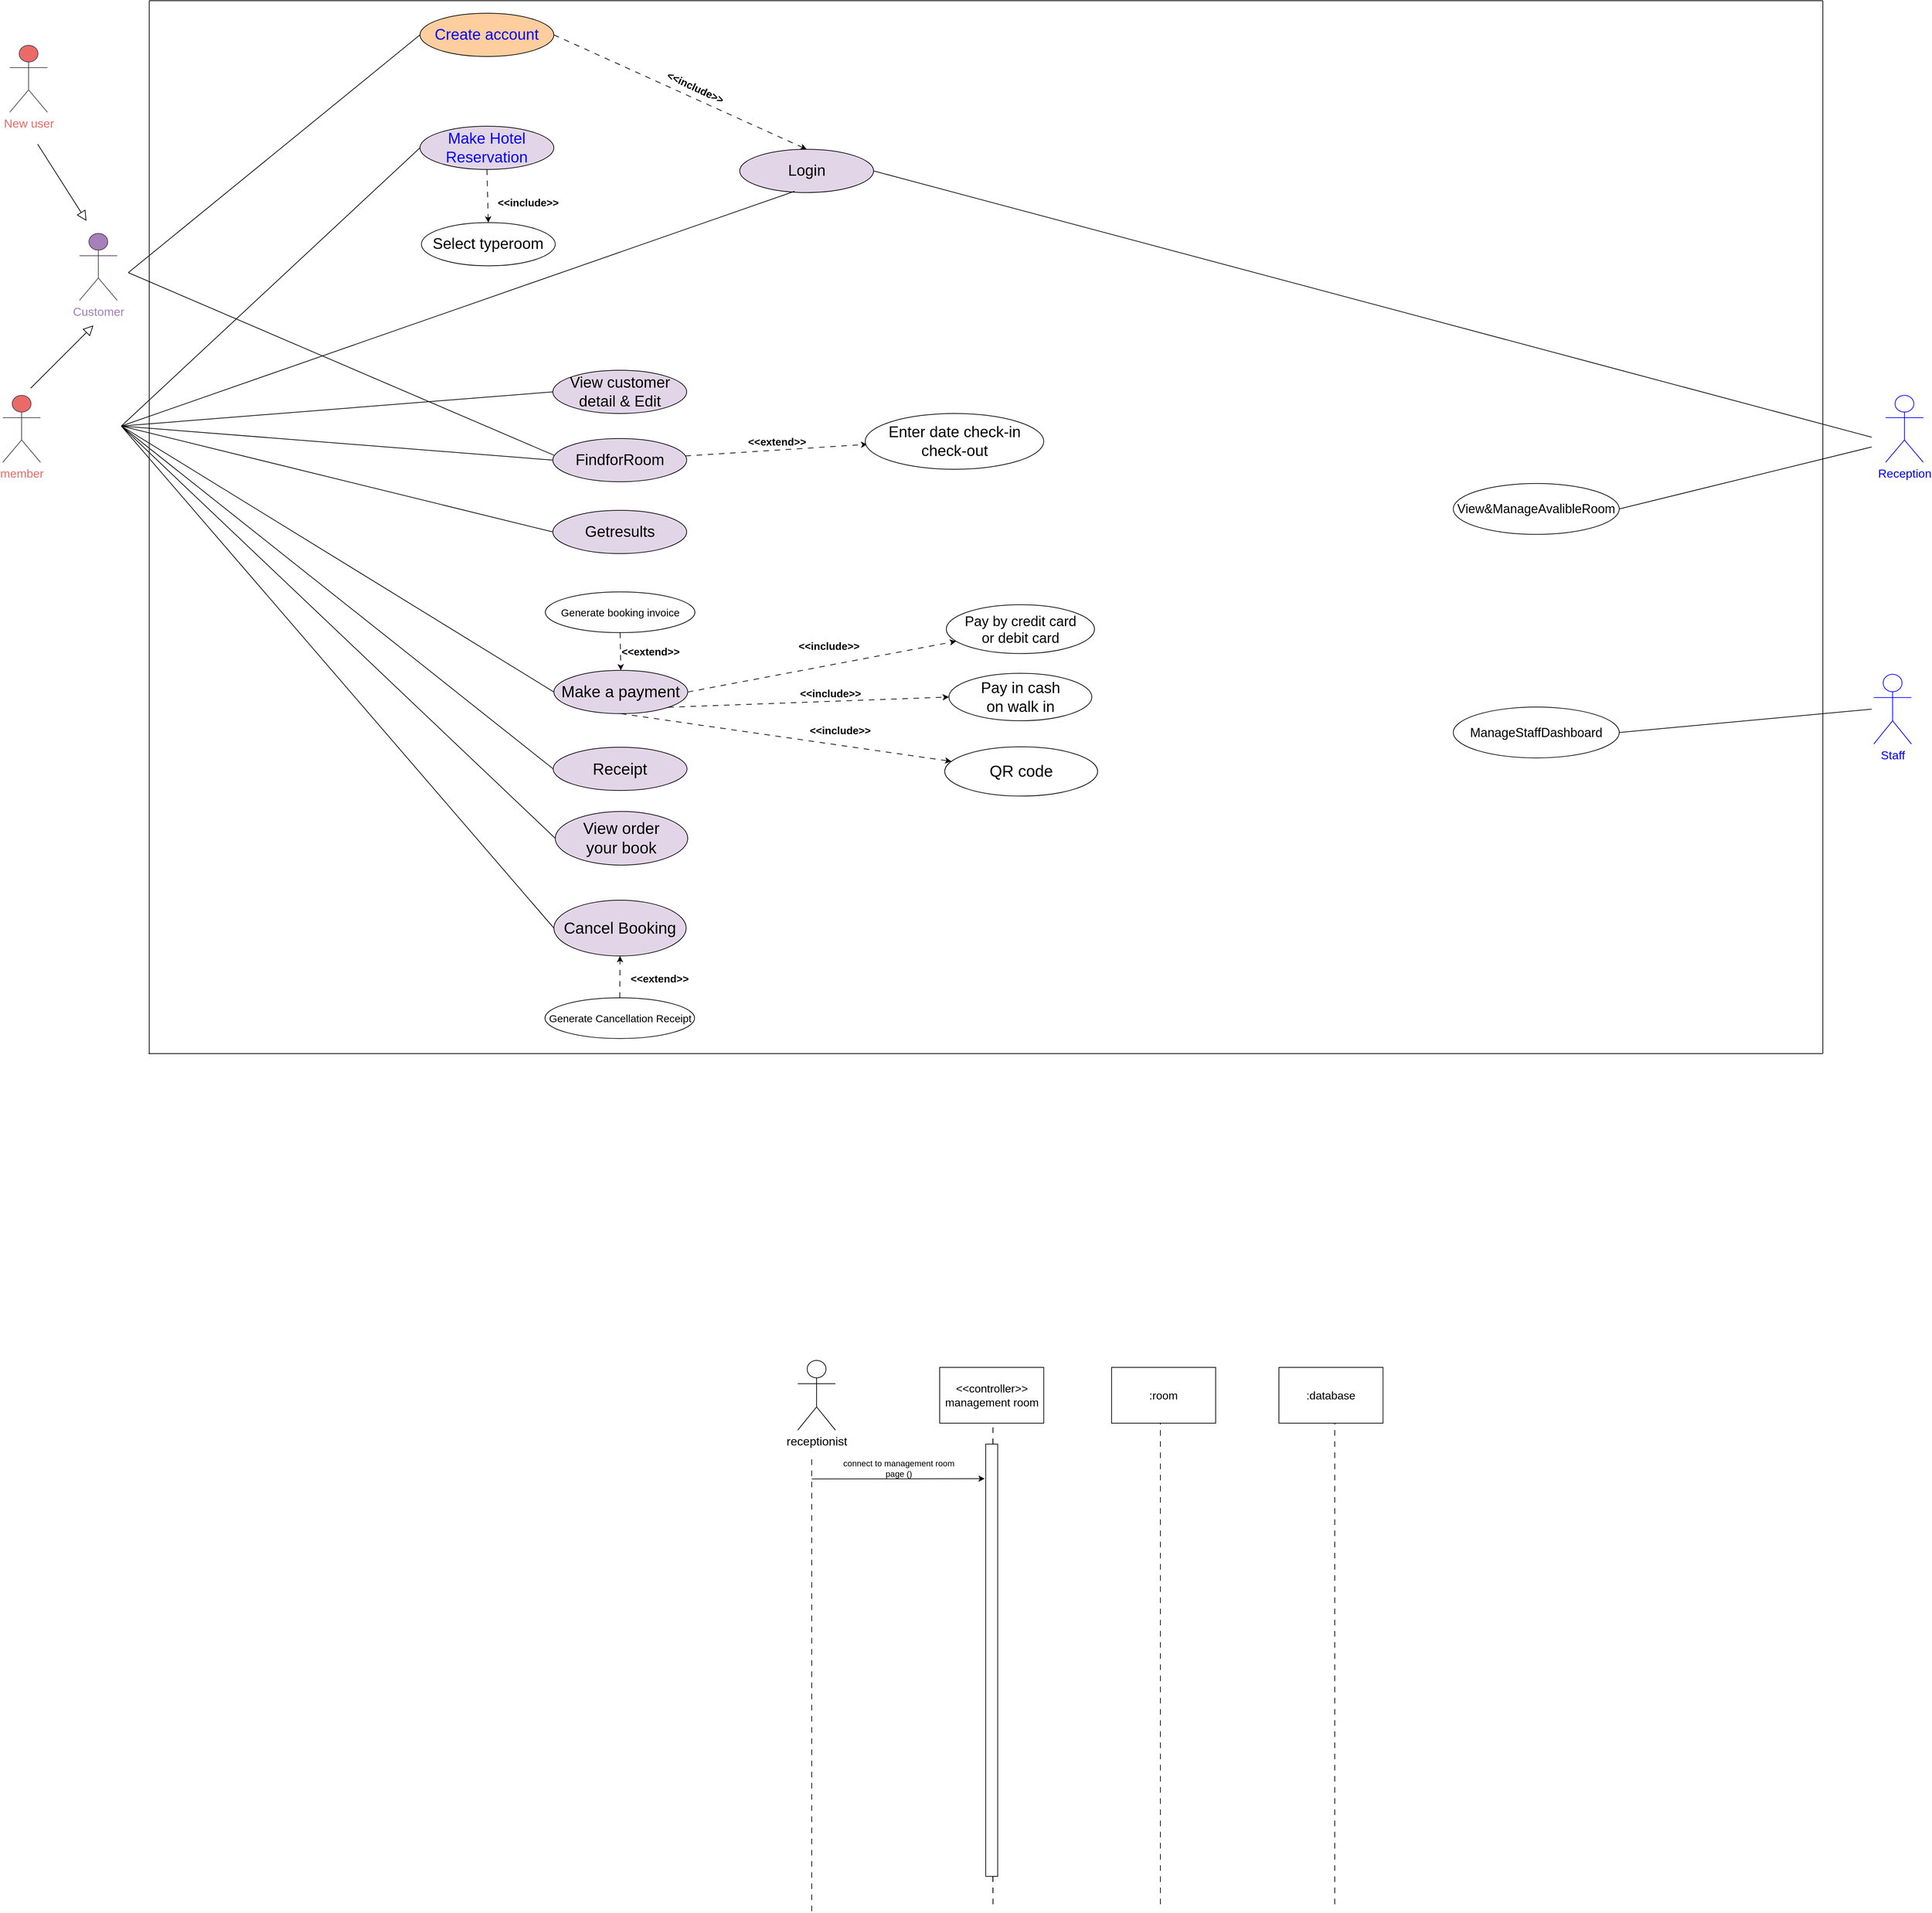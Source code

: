 <mxfile version="23.1.2" type="github">
  <diagram name="Page-1" id="PbKWOQbX_1PaZ53Zm29W">
    <mxGraphModel dx="3817" dy="2430" grid="1" gridSize="10" guides="1" tooltips="1" connect="1" arrows="1" fold="1" page="1" pageScale="1" pageWidth="2336" pageHeight="1654" background="#ffffff" math="0" shadow="0">
      <root>
        <mxCell id="0" />
        <mxCell id="1" parent="0" />
        <mxCell id="sUf9XbAU1CUpJkNU1rNn-33" style="rounded=0;orthogonalLoop=1;jettySize=auto;html=1;exitX=1;exitY=0.5;exitDx=0;exitDy=0;entryX=0.5;entryY=0;entryDx=0;entryDy=0;dashed=1;dashPattern=8 8;" parent="1" source="abd4hCFFGXDO6NItZaRm-3" target="abd4hCFFGXDO6NItZaRm-5" edge="1">
          <mxGeometry relative="1" as="geometry" />
        </mxCell>
        <mxCell id="abd4hCFFGXDO6NItZaRm-3" value="&lt;font style=&quot;font-size: 22px;&quot;&gt;Create account&lt;/font&gt;" style="ellipse;whiteSpace=wrap;html=1;fillColor=#FFCE9F;fontColor=#0000FF;" parent="1" vertex="1">
          <mxGeometry x="138.25" y="-62" width="192" height="62" as="geometry" />
        </mxCell>
        <mxCell id="abd4hCFFGXDO6NItZaRm-5" value="&lt;font style=&quot;font-size: 22px;&quot;&gt;Login&lt;/font&gt;" style="ellipse;whiteSpace=wrap;html=1;fillColor=#E1D5E7;" parent="1" vertex="1">
          <mxGeometry x="596.75" y="133.1" width="192" height="62" as="geometry" />
        </mxCell>
        <mxCell id="HL9QSUcujs9zinH3Ey6S-14" style="edgeStyle=none;shape=connector;rounded=0;orthogonalLoop=1;jettySize=auto;html=1;exitX=0;exitY=0.5;exitDx=0;exitDy=0;labelBackgroundColor=default;fontFamily=Helvetica;fontSize=11;fontColor=default;endArrow=none;endFill=0;" parent="1" source="abd4hCFFGXDO6NItZaRm-7" edge="1">
          <mxGeometry relative="1" as="geometry">
            <mxPoint x="-290" y="530" as="targetPoint" />
          </mxGeometry>
        </mxCell>
        <mxCell id="abd4hCFFGXDO6NItZaRm-7" value="&lt;font style=&quot;font-size: 22px;&quot;&gt;Make Hotel Reservation&lt;/font&gt;" style="ellipse;whiteSpace=wrap;html=1;fillColor=#E1D5E7;fontColor=#0000FF;" parent="1" vertex="1">
          <mxGeometry x="138.25" y="100" width="192" height="62" as="geometry" />
        </mxCell>
        <mxCell id="HL9QSUcujs9zinH3Ey6S-13" style="edgeStyle=none;shape=connector;rounded=0;orthogonalLoop=1;jettySize=auto;html=1;exitX=0;exitY=0.5;exitDx=0;exitDy=0;labelBackgroundColor=default;fontFamily=Helvetica;fontSize=11;fontColor=default;endArrow=none;endFill=0;" parent="1" source="abd4hCFFGXDO6NItZaRm-8" edge="1">
          <mxGeometry relative="1" as="geometry">
            <mxPoint x="-290" y="530" as="targetPoint" />
          </mxGeometry>
        </mxCell>
        <mxCell id="sUf9XbAU1CUpJkNU1rNn-21" value="" style="rounded=0;orthogonalLoop=1;jettySize=auto;html=1;dashed=1;dashPattern=8 8;strokeColor=#000000;" parent="1" source="abd4hCFFGXDO6NItZaRm-8" edge="1">
          <mxGeometry relative="1" as="geometry">
            <mxPoint x="779.588" y="556.277" as="targetPoint" />
          </mxGeometry>
        </mxCell>
        <mxCell id="abd4hCFFGXDO6NItZaRm-8" value="&lt;font style=&quot;font-size: 22px;&quot;&gt;FindforRoom&lt;/font&gt;" style="ellipse;whiteSpace=wrap;html=1;fillColor=#E1D5E7;" parent="1" vertex="1">
          <mxGeometry x="328.75" y="547.9" width="192" height="62" as="geometry" />
        </mxCell>
        <mxCell id="abd4hCFFGXDO6NItZaRm-9" value="&lt;font color=&quot;#a680b8&quot; style=&quot;font-size: 17px;&quot;&gt;Customer&lt;/font&gt;" style="shape=umlActor;verticalLabelPosition=bottom;verticalAlign=top;html=1;outlineConnect=0;strokeColor=#4E3C57;fillColor=#A680B8;" parent="1" vertex="1">
          <mxGeometry x="-350" y="253.73" width="54" height="96" as="geometry" />
        </mxCell>
        <mxCell id="HL9QSUcujs9zinH3Ey6S-16" style="edgeStyle=none;shape=connector;rounded=0;orthogonalLoop=1;jettySize=auto;html=1;exitX=0;exitY=0.5;exitDx=0;exitDy=0;labelBackgroundColor=default;fontFamily=Helvetica;fontSize=11;fontColor=default;endArrow=none;endFill=0;" parent="1" source="abd4hCFFGXDO6NItZaRm-10" edge="1">
          <mxGeometry relative="1" as="geometry">
            <mxPoint x="-290" y="530" as="targetPoint" />
          </mxGeometry>
        </mxCell>
        <mxCell id="sUf9XbAU1CUpJkNU1rNn-3" style="rounded=0;orthogonalLoop=1;jettySize=auto;html=1;exitX=0.5;exitY=1;exitDx=0;exitDy=0;dashed=1;dashPattern=8 8;strokeColor=#000000;" parent="1" source="abd4hCFFGXDO6NItZaRm-10" target="sUf9XbAU1CUpJkNU1rNn-2" edge="1">
          <mxGeometry relative="1" as="geometry" />
        </mxCell>
        <mxCell id="abd4hCFFGXDO6NItZaRm-10" value="&lt;font style=&quot;font-size: 23px;&quot;&gt;Make a payment&lt;/font&gt;" style="ellipse;whiteSpace=wrap;html=1;fillColor=#E1D5E7;" parent="1" vertex="1">
          <mxGeometry x="330.25" y="880.43" width="192" height="62" as="geometry" />
        </mxCell>
        <mxCell id="HL9QSUcujs9zinH3Ey6S-19" style="edgeStyle=none;shape=connector;rounded=0;orthogonalLoop=1;jettySize=auto;html=1;exitX=0;exitY=0.5;exitDx=0;exitDy=0;labelBackgroundColor=default;fontFamily=Helvetica;fontSize=11;fontColor=default;endArrow=none;endFill=0;" parent="1" source="abd4hCFFGXDO6NItZaRm-12" edge="1">
          <mxGeometry relative="1" as="geometry">
            <mxPoint x="-290" y="530" as="targetPoint" />
          </mxGeometry>
        </mxCell>
        <mxCell id="abd4hCFFGXDO6NItZaRm-12" value="&lt;font style=&quot;font-size: 23px;&quot;&gt;View order&lt;br&gt;your book&lt;/font&gt;" style="ellipse;whiteSpace=wrap;html=1;fillColor=#E1D5E7;" parent="1" vertex="1">
          <mxGeometry x="332.25" y="1082.75" width="190" height="77" as="geometry" />
        </mxCell>
        <mxCell id="HL9QSUcujs9zinH3Ey6S-21" style="edgeStyle=none;shape=connector;rounded=0;orthogonalLoop=1;jettySize=auto;html=1;exitX=0;exitY=0.5;exitDx=0;exitDy=0;labelBackgroundColor=default;fontFamily=Helvetica;fontSize=11;fontColor=default;endArrow=none;endFill=0;" parent="1" source="abd4hCFFGXDO6NItZaRm-14" edge="1">
          <mxGeometry relative="1" as="geometry">
            <mxPoint x="-290" y="530" as="targetPoint" />
          </mxGeometry>
        </mxCell>
        <mxCell id="abd4hCFFGXDO6NItZaRm-14" value="&lt;span style=&quot;font-size: 23px;&quot;&gt;Cancel Booking&lt;/span&gt;" style="ellipse;whiteSpace=wrap;html=1;fillColor=#E1D5E7;" parent="1" vertex="1">
          <mxGeometry x="330.25" y="1210" width="189.75" height="80" as="geometry" />
        </mxCell>
        <mxCell id="abd4hCFFGXDO6NItZaRm-17" value="&lt;font style=&quot;font-size: 22px;&quot;&gt;Select typeroom&lt;/font&gt;" style="ellipse;whiteSpace=wrap;html=1;" parent="1" vertex="1">
          <mxGeometry x="140.25" y="238.21" width="192" height="62" as="geometry" />
        </mxCell>
        <mxCell id="abd4hCFFGXDO6NItZaRm-24" value="&lt;font style=&quot;font-size: 20px;&quot;&gt;Pay by credit card&lt;br&gt;or debit card&lt;/font&gt;" style="ellipse;whiteSpace=wrap;html=1;" parent="1" vertex="1">
          <mxGeometry x="893" y="786.27" width="212.5" height="70" as="geometry" />
        </mxCell>
        <mxCell id="abd4hCFFGXDO6NItZaRm-25" value="&lt;font style=&quot;font-size: 22px;&quot;&gt;Pay in cash&lt;br&gt;on walk in&lt;/font&gt;" style="ellipse;whiteSpace=wrap;html=1;" parent="1" vertex="1">
          <mxGeometry x="896.75" y="884.64" width="205" height="68" as="geometry" />
        </mxCell>
        <mxCell id="abd4hCFFGXDO6NItZaRm-28" value="&lt;font color=&quot;#0000ff&quot; style=&quot;font-size: 17px;&quot;&gt;Reception&lt;/font&gt;" style="shape=umlActor;verticalLabelPosition=bottom;verticalAlign=top;html=1;outlineConnect=0;fillColor=none;strokeColor=#0000FF;" parent="1" vertex="1">
          <mxGeometry x="2240" y="486" width="54" height="96" as="geometry" />
        </mxCell>
        <mxCell id="abd4hCFFGXDO6NItZaRm-45" value="&lt;font color=&quot;#0000ff&quot; style=&quot;font-size: 17px;&quot;&gt;Staff&lt;/font&gt;" style="shape=umlActor;verticalLabelPosition=bottom;verticalAlign=top;html=1;outlineConnect=0;strokeColor=#0000FF;" parent="1" vertex="1">
          <mxGeometry x="2223" y="886" width="54" height="100" as="geometry" />
        </mxCell>
        <mxCell id="HL9QSUcujs9zinH3Ey6S-56" value="&lt;span style=&quot;font-size: 15px;&quot;&gt;&lt;b&gt;&amp;lt;&amp;lt;include&amp;gt;&amp;gt;&lt;/b&gt;&lt;/span&gt;" style="text;html=1;strokeColor=none;fillColor=none;align=center;verticalAlign=middle;whiteSpace=wrap;rounded=0;fontSize=11;fontFamily=Helvetica;fontColor=default;rotation=0;" parent="1" vertex="1">
          <mxGeometry x="695.14" y="833.01" width="60" height="23.26" as="geometry" />
        </mxCell>
        <mxCell id="GftgdVyr85LCpUTzxrJk-7" style="edgeStyle=none;shape=connector;rounded=0;orthogonalLoop=1;jettySize=auto;html=1;exitX=1;exitY=0.5;exitDx=0;exitDy=0;labelBackgroundColor=default;fontFamily=Helvetica;fontSize=11;fontColor=default;endArrow=none;endFill=0;strokeColor=#000000;" parent="1" source="GftgdVyr85LCpUTzxrJk-8" edge="1">
          <mxGeometry relative="1" as="geometry">
            <mxPoint x="2220" y="936" as="targetPoint" />
          </mxGeometry>
        </mxCell>
        <mxCell id="GftgdVyr85LCpUTzxrJk-8" value="&lt;font style=&quot;font-size: 18px;&quot;&gt;ManageStaffDashboard&lt;/font&gt;" style="ellipse;whiteSpace=wrap;html=1;strokeColor=#000000;fillColor=#FFFFFF;" parent="1" vertex="1">
          <mxGeometry x="1620" y="933" width="238" height="73" as="geometry" />
        </mxCell>
        <mxCell id="GftgdVyr85LCpUTzxrJk-20" style="edgeStyle=none;shape=connector;rounded=0;orthogonalLoop=1;jettySize=auto;html=1;labelBackgroundColor=default;fontFamily=Helvetica;fontSize=11;fontColor=default;endArrow=none;endFill=0;exitX=1;exitY=0.5;exitDx=0;exitDy=0;" parent="1" source="abd4hCFFGXDO6NItZaRm-5" edge="1">
          <mxGeometry relative="1" as="geometry">
            <mxPoint x="2220" y="546" as="targetPoint" />
            <mxPoint x="1830" y="326" as="sourcePoint" />
          </mxGeometry>
        </mxCell>
        <mxCell id="plUVZPzh_fyqtbzstCr8-10" value="" style="endArrow=none;html=1;rounded=0;" parent="1" edge="1">
          <mxGeometry width="50" height="50" relative="1" as="geometry">
            <mxPoint x="-250" y="1430" as="sourcePoint" />
            <mxPoint x="-250" y="-80" as="targetPoint" />
          </mxGeometry>
        </mxCell>
        <mxCell id="plUVZPzh_fyqtbzstCr8-11" value="" style="endArrow=none;html=1;rounded=0;" parent="1" edge="1">
          <mxGeometry width="50" height="50" relative="1" as="geometry">
            <mxPoint x="-250" y="-80" as="sourcePoint" />
            <mxPoint x="2150" y="-80" as="targetPoint" />
          </mxGeometry>
        </mxCell>
        <mxCell id="plUVZPzh_fyqtbzstCr8-12" value="" style="endArrow=none;html=1;rounded=0;" parent="1" edge="1">
          <mxGeometry width="50" height="50" relative="1" as="geometry">
            <mxPoint x="2150" y="1430" as="sourcePoint" />
            <mxPoint x="2150" y="-80" as="targetPoint" />
          </mxGeometry>
        </mxCell>
        <mxCell id="plUVZPzh_fyqtbzstCr8-13" value="" style="endArrow=none;html=1;rounded=0;" parent="1" edge="1">
          <mxGeometry width="50" height="50" relative="1" as="geometry">
            <mxPoint x="-251" y="1430" as="sourcePoint" />
            <mxPoint x="2150" y="1430" as="targetPoint" />
          </mxGeometry>
        </mxCell>
        <mxCell id="XAenuANLJw4w3M3-tW0u-19" style="edgeStyle=none;shape=connector;rounded=0;orthogonalLoop=1;jettySize=auto;html=1;exitX=1;exitY=0.5;exitDx=0;exitDy=0;labelBackgroundColor=default;fontFamily=Helvetica;fontSize=11;fontColor=default;endArrow=classic;endFill=1;dashed=1;dashPattern=8 8;" parent="1" source="abd4hCFFGXDO6NItZaRm-10" target="abd4hCFFGXDO6NItZaRm-24" edge="1">
          <mxGeometry relative="1" as="geometry">
            <mxPoint x="702.25" y="804.19" as="sourcePoint" />
            <mxPoint x="870.25" y="804.64" as="targetPoint" />
          </mxGeometry>
        </mxCell>
        <mxCell id="XAenuANLJw4w3M3-tW0u-20" style="edgeStyle=none;shape=connector;rounded=0;orthogonalLoop=1;jettySize=auto;html=1;exitX=1;exitY=1;exitDx=0;exitDy=0;labelBackgroundColor=default;fontFamily=Helvetica;fontSize=11;fontColor=default;endArrow=classic;endFill=1;dashed=1;dashPattern=8 8;entryX=0;entryY=0.5;entryDx=0;entryDy=0;" parent="1" source="abd4hCFFGXDO6NItZaRm-10" target="abd4hCFFGXDO6NItZaRm-25" edge="1">
          <mxGeometry relative="1" as="geometry">
            <mxPoint x="1115.25" y="804.11" as="sourcePoint" />
            <mxPoint x="1270.25" y="804.64" as="targetPoint" />
          </mxGeometry>
        </mxCell>
        <mxCell id="XAenuANLJw4w3M3-tW0u-22" value="&lt;font style=&quot;font-size: 18px;&quot;&gt;View&amp;amp;ManageAvalibleRoom&lt;/font&gt;" style="ellipse;whiteSpace=wrap;html=1;strokeColor=#000000;fillColor=#FFFFFF;" parent="1" vertex="1">
          <mxGeometry x="1620" y="612.4" width="238" height="73" as="geometry" />
        </mxCell>
        <mxCell id="XAenuANLJw4w3M3-tW0u-23" style="edgeStyle=none;shape=connector;rounded=0;orthogonalLoop=1;jettySize=auto;html=1;exitX=1;exitY=0.5;exitDx=0;exitDy=0;labelBackgroundColor=default;fontFamily=Helvetica;fontSize=11;fontColor=default;endArrow=none;endFill=0;strokeColor=#000000;" parent="1" source="XAenuANLJw4w3M3-tW0u-22" edge="1">
          <mxGeometry relative="1" as="geometry">
            <mxPoint x="2220" y="560" as="targetPoint" />
            <mxPoint x="2018" y="618" as="sourcePoint" />
          </mxGeometry>
        </mxCell>
        <mxCell id="XAenuANLJw4w3M3-tW0u-25" value="&lt;span style=&quot;font-size: 23px;&quot;&gt;Receipt&lt;/span&gt;" style="ellipse;whiteSpace=wrap;html=1;fillColor=#E1D5E7;" parent="1" vertex="1">
          <mxGeometry x="329.25" y="990.64" width="192" height="62" as="geometry" />
        </mxCell>
        <mxCell id="XAenuANLJw4w3M3-tW0u-26" style="edgeStyle=none;shape=connector;rounded=0;orthogonalLoop=1;jettySize=auto;html=1;exitX=0;exitY=0.5;exitDx=0;exitDy=0;labelBackgroundColor=default;fontFamily=Helvetica;fontSize=11;fontColor=default;endArrow=none;endFill=0;" parent="1" source="XAenuANLJw4w3M3-tW0u-25" edge="1">
          <mxGeometry relative="1" as="geometry">
            <mxPoint x="-290" y="530" as="targetPoint" />
            <mxPoint x="430" y="1054" as="sourcePoint" />
          </mxGeometry>
        </mxCell>
        <mxCell id="sUf9XbAU1CUpJkNU1rNn-2" value="&lt;font style=&quot;font-size: 23px;&quot;&gt;QR code&lt;/font&gt;" style="ellipse;whiteSpace=wrap;html=1;fillColor=#FFFFFF;" parent="1" vertex="1">
          <mxGeometry x="890.75" y="990" width="219.25" height="70.64" as="geometry" />
        </mxCell>
        <mxCell id="sUf9XbAU1CUpJkNU1rNn-4" value="&lt;span style=&quot;font-size: 15px;&quot;&gt;&lt;b&gt;&amp;lt;&amp;lt;include&amp;gt;&amp;gt;&lt;/b&gt;&lt;/span&gt;" style="text;html=1;strokeColor=none;fillColor=none;align=center;verticalAlign=middle;whiteSpace=wrap;rounded=0;fontSize=11;fontFamily=Helvetica;fontColor=default;rotation=0;" parent="1" vertex="1">
          <mxGeometry x="675.89" y="900" width="101.57" height="25.79" as="geometry" />
        </mxCell>
        <mxCell id="sUf9XbAU1CUpJkNU1rNn-20" value="&lt;font style=&quot;font-size: 22px;&quot;&gt;Enter date check-in&lt;br&gt;check-out&lt;br&gt;&lt;/font&gt;" style="ellipse;whiteSpace=wrap;html=1;fillColor=#FFFFFF;" parent="1" vertex="1">
          <mxGeometry x="776.75" y="512" width="256" height="80" as="geometry" />
        </mxCell>
        <mxCell id="sUf9XbAU1CUpJkNU1rNn-22" value="&lt;span style=&quot;font-size: 15px;&quot;&gt;&lt;b&gt;&amp;lt;&amp;lt;extend&amp;gt;&amp;gt;&lt;/b&gt;&lt;/span&gt;" style="text;html=1;strokeColor=none;fillColor=none;align=center;verticalAlign=middle;whiteSpace=wrap;rounded=0;fontSize=11;fontFamily=Helvetica;fontColor=default;rotation=0;" parent="1" vertex="1">
          <mxGeometry x="596.75" y="537.9" width="106.89" height="28.21" as="geometry" />
        </mxCell>
        <mxCell id="sUf9XbAU1CUpJkNU1rNn-23" style="edgeStyle=none;shape=connector;rounded=0;orthogonalLoop=1;jettySize=auto;html=1;labelBackgroundColor=default;fontFamily=Helvetica;fontSize=11;fontColor=default;endArrow=none;endFill=0;exitX=0;exitY=0.5;exitDx=0;exitDy=0;" parent="1" source="sUf9XbAU1CUpJkNU1rNn-24" edge="1">
          <mxGeometry relative="1" as="geometry">
            <mxPoint x="-290" y="530" as="targetPoint" />
            <mxPoint x="410" y="410" as="sourcePoint" />
          </mxGeometry>
        </mxCell>
        <mxCell id="sUf9XbAU1CUpJkNU1rNn-24" value="&lt;font style=&quot;font-size: 22px;&quot;&gt;Getresults&lt;/font&gt;" style="ellipse;whiteSpace=wrap;html=1;fillColor=#E1D5E7;" parent="1" vertex="1">
          <mxGeometry x="328.75" y="650.9" width="192" height="62" as="geometry" />
        </mxCell>
        <mxCell id="k06xVZVF5IvoQffH03tP-1" value="" style="endArrow=classic;html=1;rounded=0;exitX=0.5;exitY=1;exitDx=0;exitDy=0;entryX=0.5;entryY=0;entryDx=0;entryDy=0;dashed=1;dashPattern=8 8;" parent="1" source="abd4hCFFGXDO6NItZaRm-7" target="abd4hCFFGXDO6NItZaRm-17" edge="1">
          <mxGeometry width="50" height="50" relative="1" as="geometry">
            <mxPoint x="119" y="308.21" as="sourcePoint" />
            <mxPoint x="169" y="258.21" as="targetPoint" />
          </mxGeometry>
        </mxCell>
        <mxCell id="k06xVZVF5IvoQffH03tP-2" value="&lt;span style=&quot;font-size: 15px;&quot;&gt;&lt;b&gt;&amp;lt;&amp;lt;include&amp;gt;&amp;gt;&lt;/b&gt;&lt;/span&gt;" style="text;html=1;strokeColor=none;fillColor=none;align=center;verticalAlign=middle;whiteSpace=wrap;rounded=0;fontSize=11;fontFamily=Helvetica;fontColor=default;rotation=0;" parent="1" vertex="1">
          <mxGeometry x="240.0" y="195.1" width="106.89" height="28.21" as="geometry" />
        </mxCell>
        <mxCell id="k06xVZVF5IvoQffH03tP-3" value="" style="endArrow=none;html=1;rounded=0;entryX=0;entryY=0.5;entryDx=0;entryDy=0;" parent="1" target="k06xVZVF5IvoQffH03tP-4" edge="1">
          <mxGeometry width="50" height="50" relative="1" as="geometry">
            <mxPoint x="-290" y="530" as="sourcePoint" />
            <mxPoint x="270" y="490" as="targetPoint" />
          </mxGeometry>
        </mxCell>
        <mxCell id="k06xVZVF5IvoQffH03tP-4" value="&lt;font style=&quot;font-size: 22px;&quot;&gt;View customer detail &amp;amp; Edit&lt;/font&gt;" style="ellipse;whiteSpace=wrap;html=1;fillColor=#E1D5E7;" parent="1" vertex="1">
          <mxGeometry x="328.75" y="450" width="192" height="62" as="geometry" />
        </mxCell>
        <mxCell id="k06xVZVF5IvoQffH03tP-6" value="&lt;font style=&quot;font-size: 15px;&quot;&gt;Generate booking invoice&lt;/font&gt;" style="ellipse;whiteSpace=wrap;html=1;" parent="1" vertex="1">
          <mxGeometry x="318" y="767.9" width="214.5" height="58.37" as="geometry" />
        </mxCell>
        <mxCell id="k06xVZVF5IvoQffH03tP-7" style="edgeStyle=none;shape=connector;rounded=0;orthogonalLoop=1;jettySize=auto;html=1;exitX=0.5;exitY=1;exitDx=0;exitDy=0;labelBackgroundColor=default;fontFamily=Helvetica;fontSize=11;fontColor=default;endArrow=classic;endFill=1;dashed=1;dashPattern=8 8;entryX=0.5;entryY=0;entryDx=0;entryDy=0;" parent="1" source="k06xVZVF5IvoQffH03tP-6" target="abd4hCFFGXDO6NItZaRm-10" edge="1">
          <mxGeometry relative="1" as="geometry">
            <mxPoint x="431.25" y="854.64" as="sourcePoint" />
            <mxPoint x="599.25" y="855.09" as="targetPoint" />
          </mxGeometry>
        </mxCell>
        <mxCell id="k06xVZVF5IvoQffH03tP-8" value="&lt;span style=&quot;font-size: 15px;&quot;&gt;&lt;b&gt;&amp;lt;&amp;lt;extend&amp;gt;&amp;gt;&lt;/b&gt;&lt;/span&gt;" style="text;html=1;strokeColor=none;fillColor=none;align=center;verticalAlign=middle;whiteSpace=wrap;rounded=0;fontSize=11;fontFamily=Helvetica;fontColor=default;rotation=0;" parent="1" vertex="1">
          <mxGeometry x="439.25" y="841.64" width="60" height="23.26" as="geometry" />
        </mxCell>
        <mxCell id="k06xVZVF5IvoQffH03tP-10" value="&lt;font style=&quot;font-size: 15px;&quot;&gt;Generate Cancellation Receipt&lt;/font&gt;" style="ellipse;whiteSpace=wrap;html=1;" parent="1" vertex="1">
          <mxGeometry x="317.5" y="1350" width="214.5" height="58.37" as="geometry" />
        </mxCell>
        <mxCell id="k06xVZVF5IvoQffH03tP-11" value="" style="endArrow=classic;html=1;rounded=0;exitX=0.5;exitY=0;exitDx=0;exitDy=0;entryX=0.5;entryY=1;entryDx=0;entryDy=0;dashed=1;dashPattern=8 8;" parent="1" source="k06xVZVF5IvoQffH03tP-10" target="abd4hCFFGXDO6NItZaRm-14" edge="1">
          <mxGeometry width="50" height="50" relative="1" as="geometry">
            <mxPoint x="560" y="1360" as="sourcePoint" />
            <mxPoint x="610" y="1310" as="targetPoint" />
          </mxGeometry>
        </mxCell>
        <mxCell id="k06xVZVF5IvoQffH03tP-12" value="&lt;span style=&quot;font-size: 15px;&quot;&gt;&lt;b&gt;&amp;lt;&amp;lt;extend&amp;gt;&amp;gt;&lt;/b&gt;&lt;/span&gt;" style="text;html=1;strokeColor=none;fillColor=none;align=center;verticalAlign=middle;whiteSpace=wrap;rounded=0;fontSize=11;fontFamily=Helvetica;fontColor=default;rotation=0;" parent="1" vertex="1">
          <mxGeometry x="452.11" y="1310" width="60" height="23.26" as="geometry" />
        </mxCell>
        <mxCell id="k06xVZVF5IvoQffH03tP-13" value="&lt;span style=&quot;font-size: 15px;&quot;&gt;&lt;b&gt;&amp;lt;&amp;lt;include&amp;gt;&amp;gt;&lt;/b&gt;&lt;/span&gt;" style="text;html=1;strokeColor=none;fillColor=none;align=center;verticalAlign=middle;whiteSpace=wrap;rounded=0;fontSize=11;fontFamily=Helvetica;fontColor=default;rotation=0;" parent="1" vertex="1">
          <mxGeometry x="690" y="952.64" width="101.57" height="25.79" as="geometry" />
        </mxCell>
        <mxCell id="k06xVZVF5IvoQffH03tP-17" value="&lt;font color=&quot;#ea6b66&quot; style=&quot;font-size: 17px;&quot;&gt;New user&lt;/font&gt;" style="shape=umlActor;verticalLabelPosition=bottom;verticalAlign=top;html=1;outlineConnect=0;strokeColor=#4E3C57;fillColor=#EA6B66;" parent="1" vertex="1">
          <mxGeometry x="-450" y="-16.06" width="54" height="96" as="geometry" />
        </mxCell>
        <mxCell id="k06xVZVF5IvoQffH03tP-19" value="" style="endArrow=block;endFill=0;endSize=12;html=1;rounded=0;" parent="1" edge="1">
          <mxGeometry width="160" relative="1" as="geometry">
            <mxPoint x="-410" y="125.73" as="sourcePoint" />
            <mxPoint x="-340" y="235.73" as="targetPoint" />
          </mxGeometry>
        </mxCell>
        <mxCell id="k06xVZVF5IvoQffH03tP-20" value="&lt;font color=&quot;#ea6b66&quot; style=&quot;font-size: 17px;&quot;&gt;member&lt;/font&gt;" style="shape=umlActor;verticalLabelPosition=bottom;verticalAlign=top;html=1;outlineConnect=0;strokeColor=#4E3C57;fillColor=#EA6B66;" parent="1" vertex="1">
          <mxGeometry x="-460" y="486" width="54" height="96" as="geometry" />
        </mxCell>
        <mxCell id="k06xVZVF5IvoQffH03tP-21" value="" style="endArrow=block;endFill=0;endSize=12;html=1;rounded=0;" parent="1" edge="1">
          <mxGeometry width="160" relative="1" as="geometry">
            <mxPoint x="-420" y="475.73" as="sourcePoint" />
            <mxPoint x="-330" y="385.73" as="targetPoint" />
          </mxGeometry>
        </mxCell>
        <mxCell id="k06xVZVF5IvoQffH03tP-26" style="edgeStyle=none;shape=connector;rounded=0;orthogonalLoop=1;jettySize=auto;html=1;labelBackgroundColor=default;fontFamily=Helvetica;fontSize=11;fontColor=default;endArrow=none;endFill=0;exitX=0;exitY=0.5;exitDx=0;exitDy=0;" parent="1" source="abd4hCFFGXDO6NItZaRm-3" edge="1">
          <mxGeometry relative="1" as="geometry">
            <mxPoint x="-280" y="310" as="targetPoint" />
            <mxPoint x="50" y="60" as="sourcePoint" />
          </mxGeometry>
        </mxCell>
        <mxCell id="k06xVZVF5IvoQffH03tP-27" style="edgeStyle=none;shape=connector;rounded=0;orthogonalLoop=1;jettySize=auto;html=1;labelBackgroundColor=default;fontFamily=Helvetica;fontSize=11;fontColor=default;endArrow=none;endFill=0;exitX=0.009;exitY=0.388;exitDx=0;exitDy=0;exitPerimeter=0;" parent="1" source="abd4hCFFGXDO6NItZaRm-8" edge="1">
          <mxGeometry relative="1" as="geometry">
            <mxPoint x="-280" y="310" as="targetPoint" />
            <mxPoint x="148" y="-21" as="sourcePoint" />
          </mxGeometry>
        </mxCell>
        <mxCell id="k06xVZVF5IvoQffH03tP-28" value="&lt;span style=&quot;font-size: 15px;&quot;&gt;&lt;b&gt;&amp;lt;&amp;lt;include&amp;gt;&amp;gt;&lt;/b&gt;&lt;/span&gt;" style="text;html=1;strokeColor=none;fillColor=none;align=center;verticalAlign=middle;whiteSpace=wrap;rounded=0;fontSize=11;fontFamily=Helvetica;fontColor=default;rotation=25;" parent="1" vertex="1">
          <mxGeometry x="480.0" y="30" width="106.89" height="28.21" as="geometry" />
        </mxCell>
        <mxCell id="k06xVZVF5IvoQffH03tP-29" style="edgeStyle=none;shape=connector;rounded=0;orthogonalLoop=1;jettySize=auto;html=1;exitX=0.409;exitY=0.972;exitDx=0;exitDy=0;labelBackgroundColor=default;fontFamily=Helvetica;fontSize=11;fontColor=default;endArrow=none;endFill=0;exitPerimeter=0;" parent="1" source="abd4hCFFGXDO6NItZaRm-5" edge="1">
          <mxGeometry relative="1" as="geometry">
            <mxPoint x="-290" y="530" as="targetPoint" />
            <mxPoint x="148" y="141" as="sourcePoint" />
          </mxGeometry>
        </mxCell>
        <mxCell id="LDZYVJZa4g1esqXV7Ub2-2" value="&lt;font style=&quot;font-size: 17px;&quot;&gt;receptionist&lt;/font&gt;" style="shape=umlActor;verticalLabelPosition=bottom;verticalAlign=top;html=1;outlineConnect=0;strokeColor=#000000;" vertex="1" parent="1">
          <mxGeometry x="680" y="1870" width="54" height="100" as="geometry" />
        </mxCell>
        <mxCell id="LDZYVJZa4g1esqXV7Ub2-5" value="&lt;font style=&quot;font-size: 16px;&quot;&gt;&amp;lt;&amp;lt;controller&amp;gt;&amp;gt;&lt;br&gt;management room&lt;/font&gt;" style="rounded=0;whiteSpace=wrap;html=1;" vertex="1" parent="1">
          <mxGeometry x="883.5" y="1880" width="149.25" height="80" as="geometry" />
        </mxCell>
        <mxCell id="LDZYVJZa4g1esqXV7Ub2-6" value="" style="endArrow=none;html=1;rounded=0;dashed=1;dashPattern=8 8;" edge="1" parent="1">
          <mxGeometry width="50" height="50" relative="1" as="geometry">
            <mxPoint x="700" y="2660" as="sourcePoint" />
            <mxPoint x="700" y="2010" as="targetPoint" />
          </mxGeometry>
        </mxCell>
        <mxCell id="LDZYVJZa4g1esqXV7Ub2-7" value="" style="endArrow=none;html=1;rounded=0;dashed=1;dashPattern=8 8;" edge="1" parent="1" source="LDZYVJZa4g1esqXV7Ub2-13">
          <mxGeometry width="50" height="50" relative="1" as="geometry">
            <mxPoint x="960" y="2650" as="sourcePoint" />
            <mxPoint x="960" y="1960" as="targetPoint" />
          </mxGeometry>
        </mxCell>
        <mxCell id="LDZYVJZa4g1esqXV7Ub2-8" value="&lt;span style=&quot;font-size: 16px;&quot;&gt;:room&lt;/span&gt;" style="rounded=0;whiteSpace=wrap;html=1;" vertex="1" parent="1">
          <mxGeometry x="1130" y="1880" width="149.25" height="80" as="geometry" />
        </mxCell>
        <mxCell id="LDZYVJZa4g1esqXV7Ub2-9" value="" style="endArrow=none;html=1;rounded=0;dashed=1;dashPattern=8 8;" edge="1" parent="1" source="LDZYVJZa4g1esqXV7Ub2-13">
          <mxGeometry width="50" height="50" relative="1" as="geometry">
            <mxPoint x="960" y="2650" as="sourcePoint" />
            <mxPoint x="960" y="1960" as="targetPoint" />
          </mxGeometry>
        </mxCell>
        <mxCell id="LDZYVJZa4g1esqXV7Ub2-10" value="" style="endArrow=none;html=1;rounded=0;dashed=1;dashPattern=8 8;" edge="1" parent="1">
          <mxGeometry width="50" height="50" relative="1" as="geometry">
            <mxPoint x="1200" y="2650" as="sourcePoint" />
            <mxPoint x="1200" y="1960" as="targetPoint" />
          </mxGeometry>
        </mxCell>
        <mxCell id="LDZYVJZa4g1esqXV7Ub2-11" value="&lt;span style=&quot;font-size: 16px;&quot;&gt;:database&lt;/span&gt;" style="rounded=0;whiteSpace=wrap;html=1;" vertex="1" parent="1">
          <mxGeometry x="1370" y="1880" width="149.25" height="80" as="geometry" />
        </mxCell>
        <mxCell id="LDZYVJZa4g1esqXV7Ub2-12" value="" style="endArrow=none;html=1;rounded=0;dashed=1;dashPattern=8 8;" edge="1" parent="1">
          <mxGeometry width="50" height="50" relative="1" as="geometry">
            <mxPoint x="1450" y="2650" as="sourcePoint" />
            <mxPoint x="1450" y="1960" as="targetPoint" />
          </mxGeometry>
        </mxCell>
        <mxCell id="LDZYVJZa4g1esqXV7Ub2-14" value="" style="endArrow=none;html=1;rounded=0;dashed=1;dashPattern=8 8;" edge="1" parent="1" target="LDZYVJZa4g1esqXV7Ub2-13">
          <mxGeometry width="50" height="50" relative="1" as="geometry">
            <mxPoint x="960" y="2650" as="sourcePoint" />
            <mxPoint x="960" y="1960" as="targetPoint" />
          </mxGeometry>
        </mxCell>
        <mxCell id="LDZYVJZa4g1esqXV7Ub2-15" value="" style="endArrow=none;html=1;rounded=0;dashed=1;dashPattern=8 8;" edge="1" parent="1" target="LDZYVJZa4g1esqXV7Ub2-13">
          <mxGeometry width="50" height="50" relative="1" as="geometry">
            <mxPoint x="960" y="2650" as="sourcePoint" />
            <mxPoint x="960" y="1960" as="targetPoint" />
          </mxGeometry>
        </mxCell>
        <mxCell id="LDZYVJZa4g1esqXV7Ub2-13" value="" style="rounded=0;whiteSpace=wrap;html=1;" vertex="1" parent="1">
          <mxGeometry x="949.53" y="1990" width="17.19" height="620" as="geometry" />
        </mxCell>
        <mxCell id="LDZYVJZa4g1esqXV7Ub2-16" value="" style="endArrow=classic;html=1;rounded=0;entryX=-0.085;entryY=0.08;entryDx=0;entryDy=0;entryPerimeter=0;" edge="1" parent="1" target="LDZYVJZa4g1esqXV7Ub2-13">
          <mxGeometry width="50" height="50" relative="1" as="geometry">
            <mxPoint x="700" y="2040" as="sourcePoint" />
            <mxPoint x="850" y="2030" as="targetPoint" />
          </mxGeometry>
        </mxCell>
        <mxCell id="LDZYVJZa4g1esqXV7Ub2-17" value="connect to management room page ()" style="text;html=1;strokeColor=none;fillColor=none;align=center;verticalAlign=middle;whiteSpace=wrap;rounded=0;" vertex="1" parent="1">
          <mxGeometry x="730" y="2010" width="190" height="30" as="geometry" />
        </mxCell>
      </root>
    </mxGraphModel>
  </diagram>
</mxfile>
